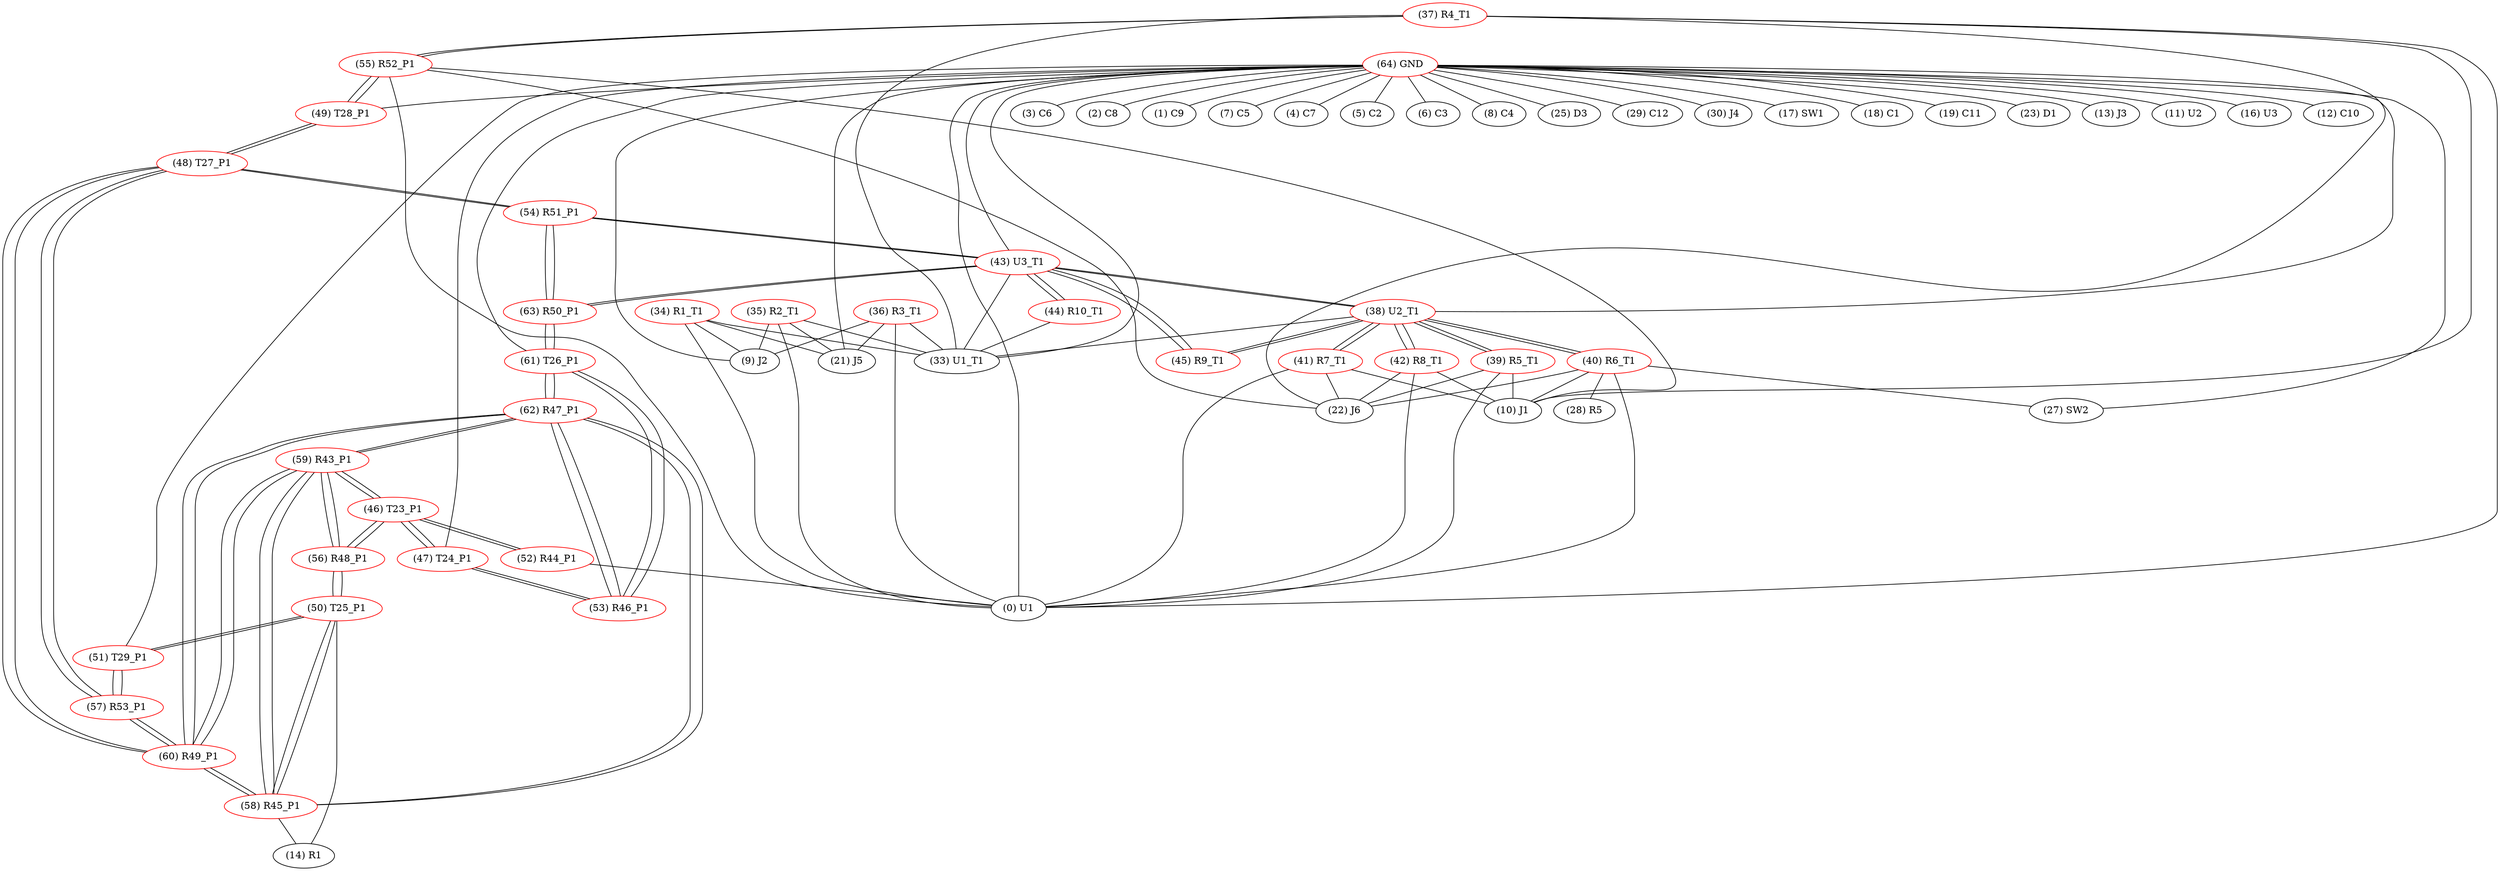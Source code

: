 graph {
	34 [label="(34) R1_T1" color=red]
	9 [label="(9) J2"]
	21 [label="(21) J5"]
	0 [label="(0) U1"]
	33 [label="(33) U1_T1"]
	35 [label="(35) R2_T1" color=red]
	9 [label="(9) J2"]
	21 [label="(21) J5"]
	0 [label="(0) U1"]
	33 [label="(33) U1_T1"]
	36 [label="(36) R3_T1" color=red]
	21 [label="(21) J5"]
	0 [label="(0) U1"]
	9 [label="(9) J2"]
	33 [label="(33) U1_T1"]
	37 [label="(37) R4_T1" color=red]
	22 [label="(22) J6"]
	0 [label="(0) U1"]
	10 [label="(10) J1"]
	55 [label="(55) R52_P1"]
	33 [label="(33) U1_T1"]
	38 [label="(38) U2_T1" color=red]
	41 [label="(41) R7_T1"]
	42 [label="(42) R8_T1"]
	39 [label="(39) R5_T1"]
	40 [label="(40) R6_T1"]
	43 [label="(43) U3_T1"]
	33 [label="(33) U1_T1"]
	45 [label="(45) R9_T1"]
	39 [label="(39) R5_T1" color=red]
	22 [label="(22) J6"]
	10 [label="(10) J1"]
	0 [label="(0) U1"]
	38 [label="(38) U2_T1"]
	40 [label="(40) R6_T1" color=red]
	10 [label="(10) J1"]
	28 [label="(28) R5"]
	0 [label="(0) U1"]
	22 [label="(22) J6"]
	27 [label="(27) SW2"]
	38 [label="(38) U2_T1"]
	41 [label="(41) R7_T1" color=red]
	22 [label="(22) J6"]
	10 [label="(10) J1"]
	0 [label="(0) U1"]
	38 [label="(38) U2_T1"]
	42 [label="(42) R8_T1" color=red]
	0 [label="(0) U1"]
	22 [label="(22) J6"]
	10 [label="(10) J1"]
	38 [label="(38) U2_T1"]
	43 [label="(43) U3_T1" color=red]
	38 [label="(38) U2_T1"]
	33 [label="(33) U1_T1"]
	45 [label="(45) R9_T1"]
	44 [label="(44) R10_T1"]
	54 [label="(54) R51_P1"]
	63 [label="(63) R50_P1"]
	44 [label="(44) R10_T1" color=red]
	43 [label="(43) U3_T1"]
	33 [label="(33) U1_T1"]
	45 [label="(45) R9_T1" color=red]
	38 [label="(38) U2_T1"]
	43 [label="(43) U3_T1"]
	46 [label="(46) T23_P1" color=red]
	56 [label="(56) R48_P1"]
	59 [label="(59) R43_P1"]
	47 [label="(47) T24_P1"]
	52 [label="(52) R44_P1"]
	47 [label="(47) T24_P1" color=red]
	53 [label="(53) R46_P1"]
	46 [label="(46) T23_P1"]
	48 [label="(48) T27_P1" color=red]
	54 [label="(54) R51_P1"]
	49 [label="(49) T28_P1"]
	57 [label="(57) R53_P1"]
	60 [label="(60) R49_P1"]
	49 [label="(49) T28_P1" color=red]
	55 [label="(55) R52_P1"]
	48 [label="(48) T27_P1"]
	50 [label="(50) T25_P1" color=red]
	51 [label="(51) T29_P1"]
	56 [label="(56) R48_P1"]
	58 [label="(58) R45_P1"]
	14 [label="(14) R1"]
	51 [label="(51) T29_P1" color=red]
	50 [label="(50) T25_P1"]
	57 [label="(57) R53_P1"]
	52 [label="(52) R44_P1" color=red]
	0 [label="(0) U1"]
	46 [label="(46) T23_P1"]
	53 [label="(53) R46_P1" color=red]
	61 [label="(61) T26_P1"]
	62 [label="(62) R47_P1"]
	47 [label="(47) T24_P1"]
	54 [label="(54) R51_P1" color=red]
	48 [label="(48) T27_P1"]
	63 [label="(63) R50_P1"]
	43 [label="(43) U3_T1"]
	55 [label="(55) R52_P1" color=red]
	22 [label="(22) J6"]
	0 [label="(0) U1"]
	10 [label="(10) J1"]
	37 [label="(37) R4_T1"]
	49 [label="(49) T28_P1"]
	56 [label="(56) R48_P1" color=red]
	50 [label="(50) T25_P1"]
	46 [label="(46) T23_P1"]
	59 [label="(59) R43_P1"]
	57 [label="(57) R53_P1" color=red]
	51 [label="(51) T29_P1"]
	48 [label="(48) T27_P1"]
	60 [label="(60) R49_P1"]
	58 [label="(58) R45_P1" color=red]
	62 [label="(62) R47_P1"]
	59 [label="(59) R43_P1"]
	60 [label="(60) R49_P1"]
	50 [label="(50) T25_P1"]
	14 [label="(14) R1"]
	59 [label="(59) R43_P1" color=red]
	56 [label="(56) R48_P1"]
	46 [label="(46) T23_P1"]
	62 [label="(62) R47_P1"]
	58 [label="(58) R45_P1"]
	60 [label="(60) R49_P1"]
	60 [label="(60) R49_P1" color=red]
	62 [label="(62) R47_P1"]
	58 [label="(58) R45_P1"]
	59 [label="(59) R43_P1"]
	48 [label="(48) T27_P1"]
	57 [label="(57) R53_P1"]
	61 [label="(61) T26_P1" color=red]
	63 [label="(63) R50_P1"]
	53 [label="(53) R46_P1"]
	62 [label="(62) R47_P1"]
	62 [label="(62) R47_P1" color=red]
	58 [label="(58) R45_P1"]
	59 [label="(59) R43_P1"]
	60 [label="(60) R49_P1"]
	61 [label="(61) T26_P1"]
	53 [label="(53) R46_P1"]
	63 [label="(63) R50_P1" color=red]
	61 [label="(61) T26_P1"]
	54 [label="(54) R51_P1"]
	43 [label="(43) U3_T1"]
	64 [label="(64) GND" color=red]
	3 [label="(3) C6"]
	2 [label="(2) C8"]
	1 [label="(1) C9"]
	21 [label="(21) J5"]
	7 [label="(7) C5"]
	0 [label="(0) U1"]
	4 [label="(4) C7"]
	5 [label="(5) C2"]
	6 [label="(6) C3"]
	8 [label="(8) C4"]
	25 [label="(25) D3"]
	29 [label="(29) C12"]
	30 [label="(30) J4"]
	17 [label="(17) SW1"]
	18 [label="(18) C1"]
	19 [label="(19) C11"]
	9 [label="(9) J2"]
	27 [label="(27) SW2"]
	23 [label="(23) D1"]
	13 [label="(13) J3"]
	11 [label="(11) U2"]
	16 [label="(16) U3"]
	12 [label="(12) C10"]
	38 [label="(38) U2_T1"]
	43 [label="(43) U3_T1"]
	33 [label="(33) U1_T1"]
	61 [label="(61) T26_P1"]
	47 [label="(47) T24_P1"]
	51 [label="(51) T29_P1"]
	49 [label="(49) T28_P1"]
	34 -- 9
	34 -- 21
	34 -- 0
	34 -- 33
	35 -- 9
	35 -- 21
	35 -- 0
	35 -- 33
	36 -- 21
	36 -- 0
	36 -- 9
	36 -- 33
	37 -- 22
	37 -- 0
	37 -- 10
	37 -- 55
	37 -- 33
	38 -- 41
	38 -- 42
	38 -- 39
	38 -- 40
	38 -- 43
	38 -- 33
	38 -- 45
	39 -- 22
	39 -- 10
	39 -- 0
	39 -- 38
	40 -- 10
	40 -- 28
	40 -- 0
	40 -- 22
	40 -- 27
	40 -- 38
	41 -- 22
	41 -- 10
	41 -- 0
	41 -- 38
	42 -- 0
	42 -- 22
	42 -- 10
	42 -- 38
	43 -- 38
	43 -- 33
	43 -- 45
	43 -- 44
	43 -- 54
	43 -- 63
	44 -- 43
	44 -- 33
	45 -- 38
	45 -- 43
	46 -- 56
	46 -- 59
	46 -- 47
	46 -- 52
	47 -- 53
	47 -- 46
	48 -- 54
	48 -- 49
	48 -- 57
	48 -- 60
	49 -- 55
	49 -- 48
	50 -- 51
	50 -- 56
	50 -- 58
	50 -- 14
	51 -- 50
	51 -- 57
	52 -- 0
	52 -- 46
	53 -- 61
	53 -- 62
	53 -- 47
	54 -- 48
	54 -- 63
	54 -- 43
	55 -- 22
	55 -- 0
	55 -- 10
	55 -- 37
	55 -- 49
	56 -- 50
	56 -- 46
	56 -- 59
	57 -- 51
	57 -- 48
	57 -- 60
	58 -- 62
	58 -- 59
	58 -- 60
	58 -- 50
	58 -- 14
	59 -- 56
	59 -- 46
	59 -- 62
	59 -- 58
	59 -- 60
	60 -- 62
	60 -- 58
	60 -- 59
	60 -- 48
	60 -- 57
	61 -- 63
	61 -- 53
	61 -- 62
	62 -- 58
	62 -- 59
	62 -- 60
	62 -- 61
	62 -- 53
	63 -- 61
	63 -- 54
	63 -- 43
	64 -- 3
	64 -- 2
	64 -- 1
	64 -- 21
	64 -- 7
	64 -- 0
	64 -- 4
	64 -- 5
	64 -- 6
	64 -- 8
	64 -- 25
	64 -- 29
	64 -- 30
	64 -- 17
	64 -- 18
	64 -- 19
	64 -- 9
	64 -- 27
	64 -- 23
	64 -- 13
	64 -- 11
	64 -- 16
	64 -- 12
	64 -- 38
	64 -- 43
	64 -- 33
	64 -- 61
	64 -- 47
	64 -- 51
	64 -- 49
}